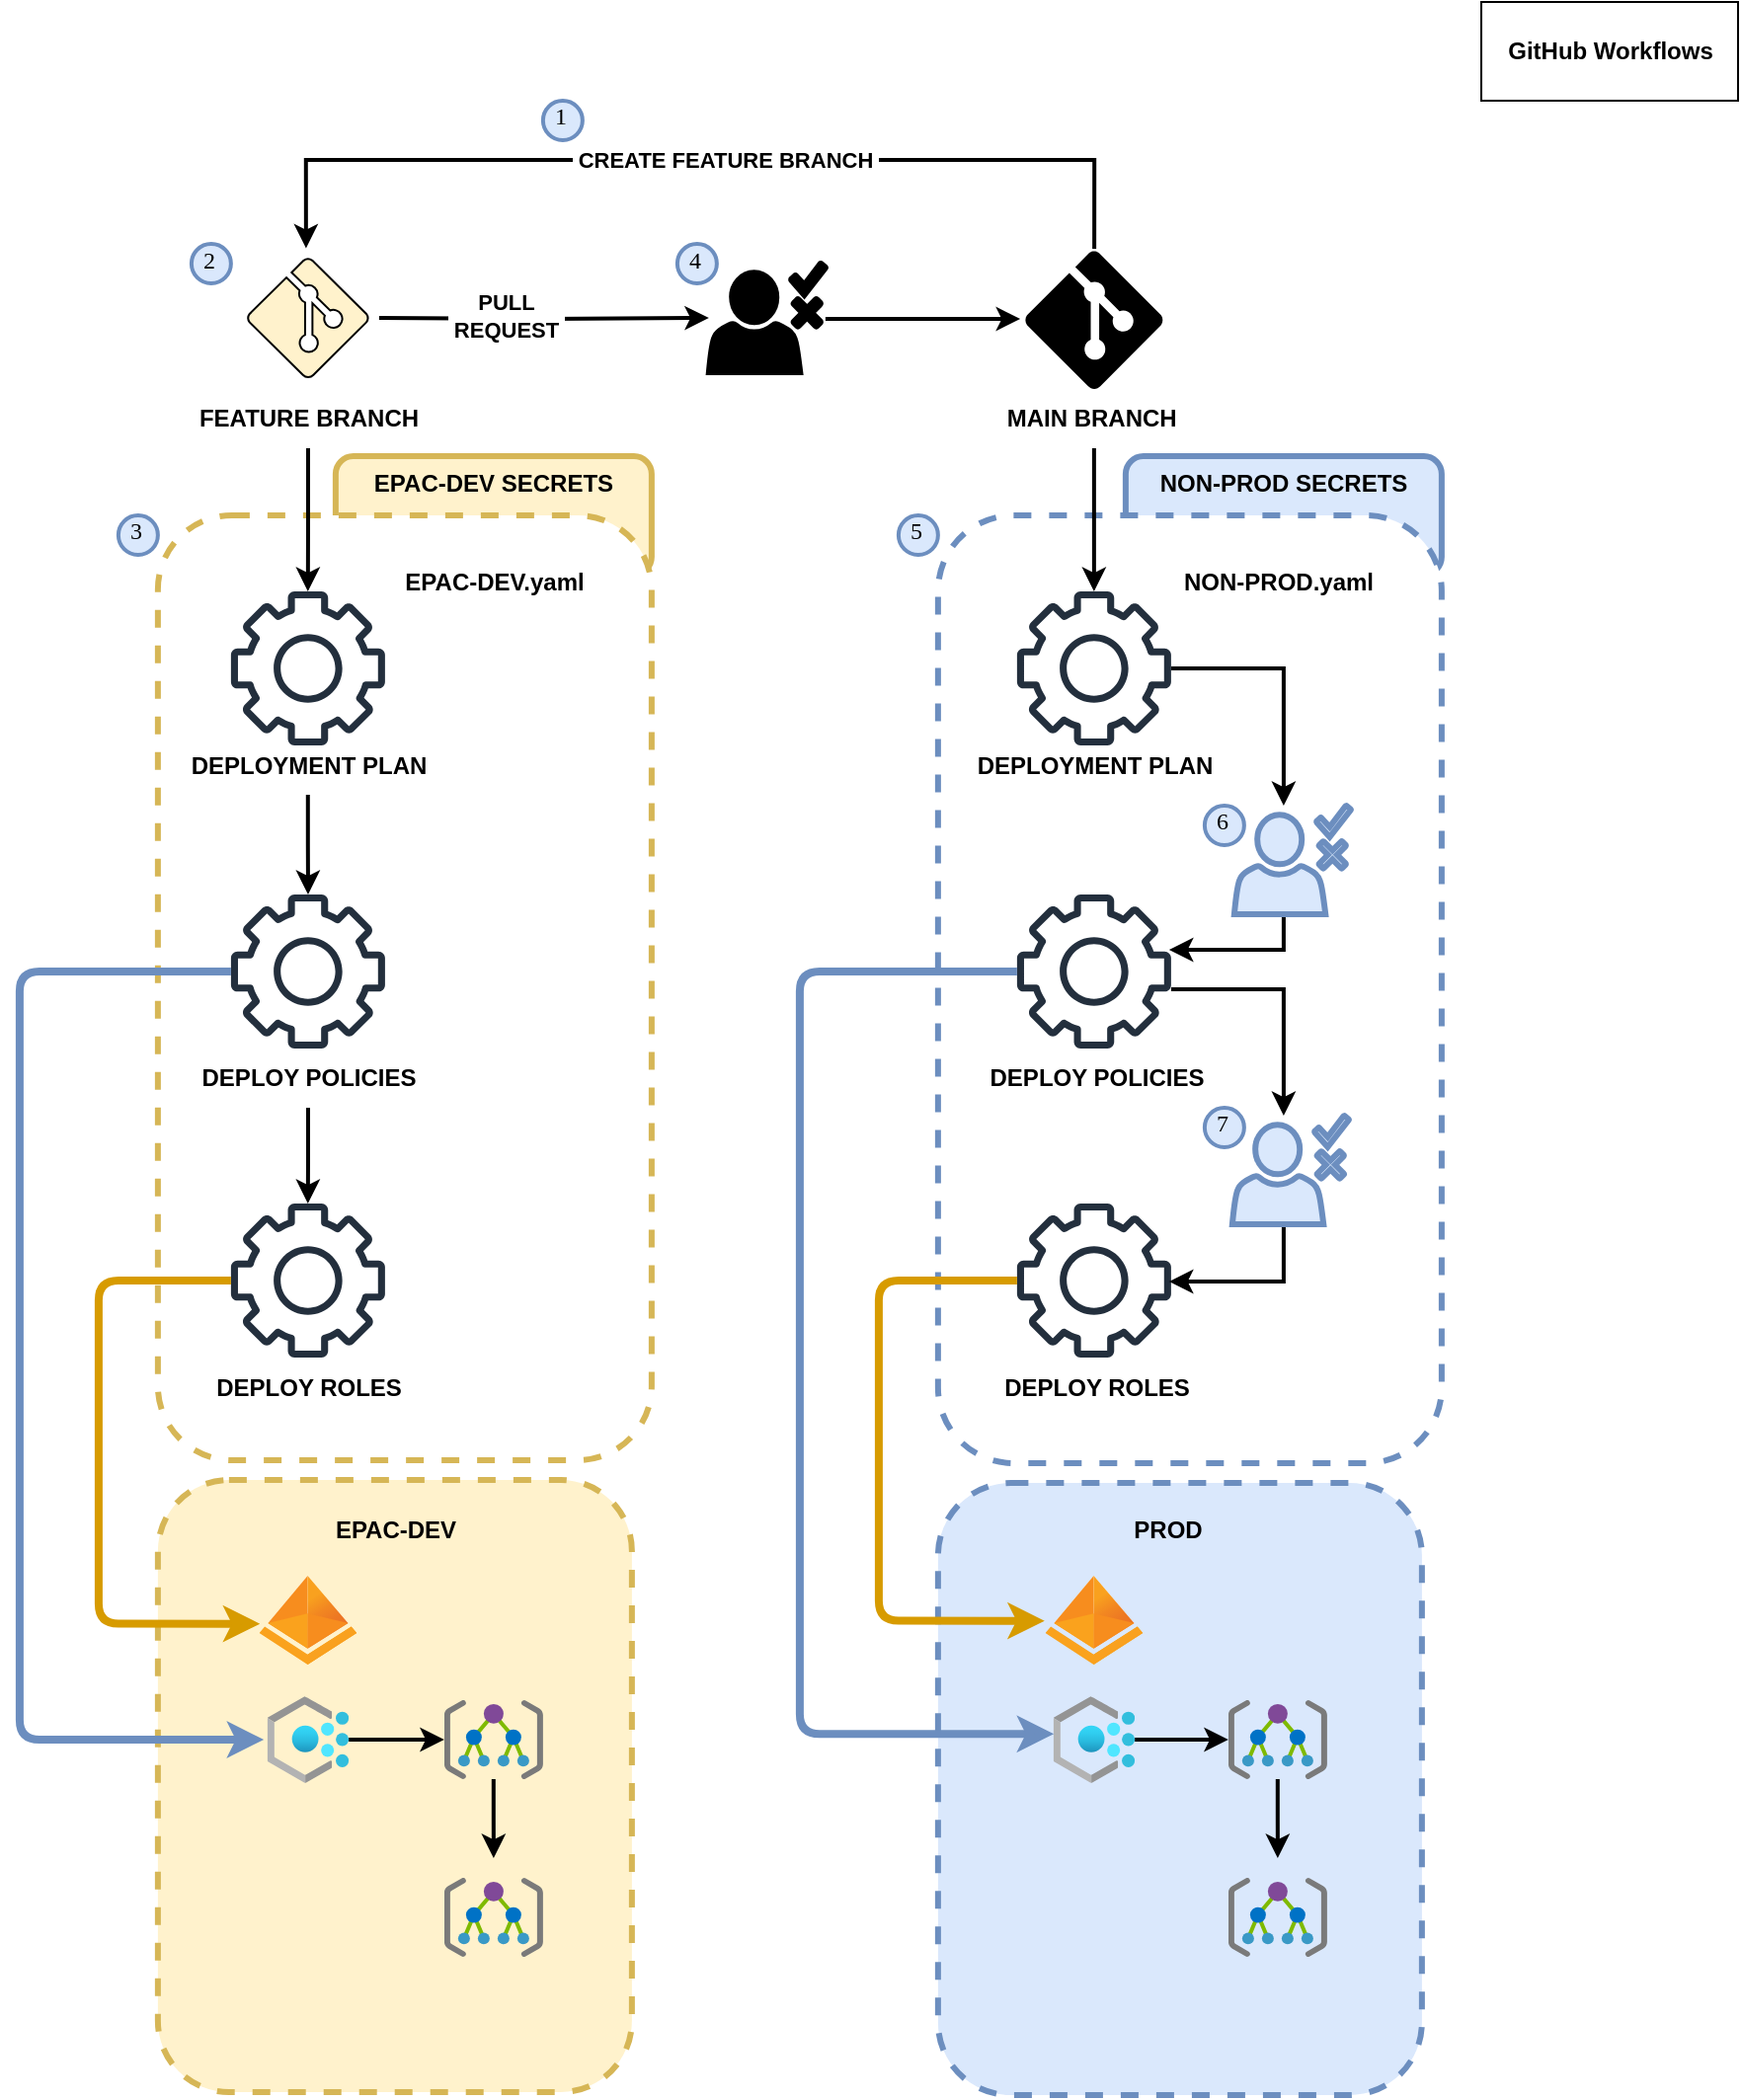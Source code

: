 <mxfile version="22.1.21" type="device">
  <diagram name="Page-1" id="NMu3giHxHK7r9NyFVSxe">
    <mxGraphModel dx="3224" dy="1099" grid="1" gridSize="10" guides="1" tooltips="1" connect="1" arrows="1" fold="1" page="1" pageScale="1" pageWidth="600" pageHeight="1400" math="0" shadow="0">
      <root>
        <mxCell id="0" />
        <mxCell id="1" parent="0" />
        <mxCell id="vLru8NQ861OufT4AUq3t-5" value="&lt;b&gt;NON-PROD SECRETS&lt;/b&gt;" style="rounded=1;whiteSpace=wrap;html=1;verticalAlign=top;fillColor=#dae8fc;strokeColor=#6c8ebf;strokeWidth=3;" parent="1" vertex="1">
          <mxGeometry x="-500.06" y="250" width="160" height="60" as="geometry" />
        </mxCell>
        <mxCell id="vLru8NQ861OufT4AUq3t-3" value="&lt;b&gt;EPAC-DEV SECRETS&lt;/b&gt;" style="rounded=1;whiteSpace=wrap;html=1;verticalAlign=top;fillColor=#fff2cc;strokeColor=#d6b656;strokeWidth=3;" parent="1" vertex="1">
          <mxGeometry x="-900.06" y="250" width="160" height="60" as="geometry" />
        </mxCell>
        <mxCell id="Mi3rkG1x4x0M8-Ud2lEk-49" value="" style="rounded=1;whiteSpace=wrap;html=1;fillColor=default;strokeColor=#6c8ebf;dashed=1;strokeWidth=3;" parent="1" vertex="1">
          <mxGeometry x="-595.06" y="280" width="255" height="480" as="geometry" />
        </mxCell>
        <mxCell id="Mi3rkG1x4x0M8-Ud2lEk-67" value="" style="sketch=0;outlineConnect=0;fontColor=#232F3E;gradientColor=none;fillColor=#232F3D;strokeColor=none;dashed=0;verticalLabelPosition=bottom;verticalAlign=top;align=center;html=1;fontSize=12;fontStyle=0;aspect=fixed;pointerEvents=1;shape=mxgraph.aws4.gear;" parent="1" vertex="1">
          <mxGeometry x="-555.06" y="628.5" width="78" height="78" as="geometry" />
        </mxCell>
        <mxCell id="Mi3rkG1x4x0M8-Ud2lEk-12" value="" style="rounded=1;whiteSpace=wrap;html=1;fillColor=default;strokeColor=#d6b656;dashed=1;strokeWidth=3;" parent="1" vertex="1">
          <mxGeometry x="-990.06" y="280" width="250" height="478.5" as="geometry" />
        </mxCell>
        <mxCell id="Mi3rkG1x4x0M8-Ud2lEk-139" style="edgeStyle=orthogonalEdgeStyle;rounded=0;orthogonalLoop=1;jettySize=auto;html=1;strokeWidth=2;" parent="1" target="Mi3rkG1x4x0M8-Ud2lEk-76" edge="1">
          <mxGeometry relative="1" as="geometry">
            <mxPoint x="-878.05" y="180" as="sourcePoint" />
          </mxGeometry>
        </mxCell>
        <mxCell id="Mi3rkG1x4x0M8-Ud2lEk-140" value="PULL&lt;br&gt;&amp;nbsp;REQUEST&amp;nbsp;" style="edgeLabel;html=1;align=center;verticalAlign=middle;resizable=0;points=[];fontStyle=1;spacing=4;spacingRight=6;spacingTop=0;" parent="Mi3rkG1x4x0M8-Ud2lEk-139" vertex="1" connectable="0">
          <mxGeometry x="-0.2" y="2" relative="1" as="geometry">
            <mxPoint as="offset" />
          </mxGeometry>
        </mxCell>
        <mxCell id="Mi3rkG1x4x0M8-Ud2lEk-141" style="edgeStyle=orthogonalEdgeStyle;rounded=0;orthogonalLoop=1;jettySize=auto;html=1;strokeWidth=2;" parent="1" source="Mi3rkG1x4x0M8-Ud2lEk-3" target="Mi3rkG1x4x0M8-Ud2lEk-54" edge="1">
          <mxGeometry relative="1" as="geometry" />
        </mxCell>
        <mxCell id="Mi3rkG1x4x0M8-Ud2lEk-3" value="MAIN BRANCH&amp;nbsp;" style="text;html=1;align=center;verticalAlign=middle;resizable=0;points=[];autosize=1;strokeColor=none;fillColor=none;fontStyle=1" parent="1" vertex="1">
          <mxGeometry x="-571.06" y="216" width="110" height="30" as="geometry" />
        </mxCell>
        <mxCell id="Mi3rkG1x4x0M8-Ud2lEk-5" value="1" style="ellipse;whiteSpace=wrap;html=1;aspect=fixed;strokeWidth=2;fontFamily=Tahoma;spacingBottom=4;spacingRight=2;strokeColor=#6c8ebf;fillColor=#dae8fc;" parent="1" vertex="1">
          <mxGeometry x="-795.06" y="70" width="20" height="20" as="geometry" />
        </mxCell>
        <mxCell id="Mi3rkG1x4x0M8-Ud2lEk-138" style="edgeStyle=orthogonalEdgeStyle;rounded=0;orthogonalLoop=1;jettySize=auto;html=1;strokeWidth=2;" parent="1" source="Mi3rkG1x4x0M8-Ud2lEk-6" target="Mi3rkG1x4x0M8-Ud2lEk-8" edge="1">
          <mxGeometry relative="1" as="geometry" />
        </mxCell>
        <mxCell id="Mi3rkG1x4x0M8-Ud2lEk-6" value="FEATURE BRANCH" style="text;html=1;align=center;verticalAlign=middle;resizable=0;points=[];autosize=1;strokeColor=none;fillColor=none;fontStyle=1" parent="1" vertex="1">
          <mxGeometry x="-979.04" y="216" width="130" height="30" as="geometry" />
        </mxCell>
        <mxCell id="Mi3rkG1x4x0M8-Ud2lEk-8" value="" style="sketch=0;outlineConnect=0;fontColor=#232F3E;gradientColor=none;fillColor=#232F3D;strokeColor=none;dashed=0;verticalLabelPosition=bottom;verticalAlign=top;align=center;html=1;fontSize=12;fontStyle=0;aspect=fixed;pointerEvents=1;shape=mxgraph.aws4.gear;" parent="1" vertex="1">
          <mxGeometry x="-953.06" y="318.5" width="78" height="78" as="geometry" />
        </mxCell>
        <mxCell id="Mi3rkG1x4x0M8-Ud2lEk-13" value="" style="sketch=0;outlineConnect=0;fontColor=#232F3E;gradientColor=none;fillColor=#232F3D;strokeColor=none;dashed=0;verticalLabelPosition=bottom;verticalAlign=top;align=center;html=1;fontSize=12;fontStyle=0;aspect=fixed;pointerEvents=1;shape=mxgraph.aws4.gear;" parent="1" vertex="1">
          <mxGeometry x="-953.05" y="472" width="78" height="78" as="geometry" />
        </mxCell>
        <mxCell id="Mi3rkG1x4x0M8-Ud2lEk-17" value="" style="rounded=1;whiteSpace=wrap;html=1;fillColor=#fff2cc;strokeColor=#d6b656;dashed=1;strokeWidth=3;fillStyle=auto;" parent="1" vertex="1">
          <mxGeometry x="-990.06" y="768.5" width="240" height="310" as="geometry" />
        </mxCell>
        <mxCell id="Mi3rkG1x4x0M8-Ud2lEk-122" value="" style="edgeStyle=orthogonalEdgeStyle;rounded=0;orthogonalLoop=1;jettySize=auto;html=1;strokeWidth=2;" parent="1" source="Mi3rkG1x4x0M8-Ud2lEk-18" target="Mi3rkG1x4x0M8-Ud2lEk-20" edge="1">
          <mxGeometry relative="1" as="geometry" />
        </mxCell>
        <mxCell id="Mi3rkG1x4x0M8-Ud2lEk-18" value="" style="image;aspect=fixed;html=1;points=[];align=center;fontSize=12;image=img/lib/azure2/management_governance/Policy.svg;" parent="1" vertex="1">
          <mxGeometry x="-934.67" y="878" width="41.25" height="44" as="geometry" />
        </mxCell>
        <mxCell id="Mi3rkG1x4x0M8-Ud2lEk-27" style="edgeStyle=orthogonalEdgeStyle;rounded=0;orthogonalLoop=1;jettySize=auto;html=1;strokeWidth=2;" parent="1" source="Mi3rkG1x4x0M8-Ud2lEk-20" edge="1">
          <mxGeometry relative="1" as="geometry">
            <mxPoint x="-820.06" y="960" as="targetPoint" />
          </mxGeometry>
        </mxCell>
        <mxCell id="Mi3rkG1x4x0M8-Ud2lEk-20" value="" style="image;sketch=0;aspect=fixed;html=1;points=[];align=center;fontSize=12;image=img/lib/mscae/Management_Groups.svg;" parent="1" vertex="1">
          <mxGeometry x="-845.06" y="880" width="50" height="40" as="geometry" />
        </mxCell>
        <mxCell id="Mi3rkG1x4x0M8-Ud2lEk-21" value="" style="image;sketch=0;aspect=fixed;html=1;points=[];align=center;fontSize=12;image=img/lib/mscae/Management_Groups.svg;" parent="1" vertex="1">
          <mxGeometry x="-845.06" y="970" width="50" height="40" as="geometry" />
        </mxCell>
        <mxCell id="Mi3rkG1x4x0M8-Ud2lEk-30" value="" style="sketch=0;outlineConnect=0;fontColor=#232F3E;gradientColor=none;fillColor=#232F3D;strokeColor=none;dashed=0;verticalLabelPosition=bottom;verticalAlign=top;align=center;html=1;fontSize=12;fontStyle=0;aspect=fixed;pointerEvents=1;shape=mxgraph.aws4.gear;" parent="1" vertex="1">
          <mxGeometry x="-953.06" y="628.5" width="78" height="78" as="geometry" />
        </mxCell>
        <mxCell id="Mi3rkG1x4x0M8-Ud2lEk-38" value="2" style="ellipse;whiteSpace=wrap;html=1;aspect=fixed;strokeWidth=2;fontFamily=Tahoma;spacingBottom=4;spacingRight=2;strokeColor=#6c8ebf;fillColor=#dae8fc;" parent="1" vertex="1">
          <mxGeometry x="-973.06" y="142.5" width="20" height="20" as="geometry" />
        </mxCell>
        <mxCell id="Mi3rkG1x4x0M8-Ud2lEk-39" value="3" style="ellipse;whiteSpace=wrap;html=1;aspect=fixed;strokeWidth=2;fontFamily=Tahoma;spacingBottom=4;spacingRight=2;strokeColor=#6c8ebf;fillColor=#dae8fc;align=center;" parent="1" vertex="1">
          <mxGeometry x="-1010.06" y="280" width="20" height="20" as="geometry" />
        </mxCell>
        <mxCell id="Mi3rkG1x4x0M8-Ud2lEk-44" value="&lt;p&gt;&lt;b&gt;EPAC-DEV.yaml&lt;/b&gt;&lt;/p&gt;" style="text;html=1;align=center;verticalAlign=middle;resizable=0;points=[];autosize=1;strokeColor=none;fillColor=none;labelBackgroundColor=default;" parent="1" vertex="1">
          <mxGeometry x="-875.06" y="288.5" width="110" height="50" as="geometry" />
        </mxCell>
        <mxCell id="Mi3rkG1x4x0M8-Ud2lEk-111" style="edgeStyle=orthogonalEdgeStyle;rounded=0;orthogonalLoop=1;jettySize=auto;html=1;strokeWidth=2;" parent="1" source="Mi3rkG1x4x0M8-Ud2lEk-45" target="Mi3rkG1x4x0M8-Ud2lEk-13" edge="1">
          <mxGeometry relative="1" as="geometry" />
        </mxCell>
        <mxCell id="Mi3rkG1x4x0M8-Ud2lEk-45" value="DEPLOYMENT PLAN" style="text;html=1;align=center;verticalAlign=middle;resizable=0;points=[];autosize=1;strokeColor=none;fillColor=none;fontStyle=1" parent="1" vertex="1">
          <mxGeometry x="-984.06" y="391.5" width="140" height="30" as="geometry" />
        </mxCell>
        <mxCell id="Mi3rkG1x4x0M8-Ud2lEk-110" style="edgeStyle=orthogonalEdgeStyle;rounded=0;orthogonalLoop=1;jettySize=auto;html=1;strokeWidth=2;" parent="1" source="Mi3rkG1x4x0M8-Ud2lEk-46" target="Mi3rkG1x4x0M8-Ud2lEk-30" edge="1">
          <mxGeometry relative="1" as="geometry" />
        </mxCell>
        <mxCell id="Mi3rkG1x4x0M8-Ud2lEk-46" value="DEPLOY POLICIES" style="text;html=1;align=center;verticalAlign=middle;resizable=0;points=[];autosize=1;strokeColor=none;fillColor=none;fontStyle=1" parent="1" vertex="1">
          <mxGeometry x="-979.05" y="550" width="130" height="30" as="geometry" />
        </mxCell>
        <mxCell id="Mi3rkG1x4x0M8-Ud2lEk-51" style="edgeStyle=orthogonalEdgeStyle;rounded=0;orthogonalLoop=1;jettySize=auto;html=1;strokeWidth=2;" parent="1" source="Mi3rkG1x4x0M8-Ud2lEk-52" edge="1">
          <mxGeometry relative="1" as="geometry">
            <mxPoint x="-478.06" y="500.0" as="targetPoint" />
            <Array as="points">
              <mxPoint x="-420.06" y="500" />
            </Array>
          </mxGeometry>
        </mxCell>
        <mxCell id="Mi3rkG1x4x0M8-Ud2lEk-52" value="" style="sketch=0;pointerEvents=1;shadow=0;dashed=0;html=1;strokeColor=#6c8ebf;fillColor=#dae8fc;labelPosition=center;verticalLabelPosition=bottom;verticalAlign=top;outlineConnect=0;align=center;shape=mxgraph.office.users.approver;strokeWidth=3;" parent="1" vertex="1">
          <mxGeometry x="-445.06" y="427" width="59" height="55" as="geometry" />
        </mxCell>
        <mxCell id="Mi3rkG1x4x0M8-Ud2lEk-148" style="edgeStyle=orthogonalEdgeStyle;rounded=0;orthogonalLoop=1;jettySize=auto;html=1;strokeWidth=2;" parent="1" source="Mi3rkG1x4x0M8-Ud2lEk-54" target="Mi3rkG1x4x0M8-Ud2lEk-52" edge="1">
          <mxGeometry relative="1" as="geometry">
            <Array as="points">
              <mxPoint x="-420.06" y="358" />
            </Array>
          </mxGeometry>
        </mxCell>
        <mxCell id="Mi3rkG1x4x0M8-Ud2lEk-146" style="edgeStyle=orthogonalEdgeStyle;rounded=0;orthogonalLoop=1;jettySize=auto;html=1;strokeWidth=2;" parent="1" source="Mi3rkG1x4x0M8-Ud2lEk-56" target="Mi3rkG1x4x0M8-Ud2lEk-58" edge="1">
          <mxGeometry relative="1" as="geometry">
            <Array as="points">
              <mxPoint x="-420.06" y="520" />
            </Array>
          </mxGeometry>
        </mxCell>
        <mxCell id="Mi3rkG1x4x0M8-Ud2lEk-56" value="" style="sketch=0;outlineConnect=0;fontColor=#232F3E;gradientColor=none;fillColor=#232F3D;strokeColor=none;dashed=0;verticalLabelPosition=bottom;verticalAlign=top;align=center;html=1;fontSize=12;fontStyle=0;aspect=fixed;pointerEvents=1;shape=mxgraph.aws4.gear;" parent="1" vertex="1">
          <mxGeometry x="-555.06" y="472" width="78" height="78" as="geometry" />
        </mxCell>
        <mxCell id="Mi3rkG1x4x0M8-Ud2lEk-57" style="edgeStyle=orthogonalEdgeStyle;rounded=0;orthogonalLoop=1;jettySize=auto;html=1;strokeWidth=2;" parent="1" source="Mi3rkG1x4x0M8-Ud2lEk-58" edge="1">
          <mxGeometry relative="1" as="geometry">
            <Array as="points">
              <mxPoint x="-420.06" y="668" />
            </Array>
            <mxPoint x="-478.06" y="668" as="targetPoint" />
          </mxGeometry>
        </mxCell>
        <mxCell id="Mi3rkG1x4x0M8-Ud2lEk-58" value="" style="sketch=0;pointerEvents=1;shadow=0;dashed=0;html=1;strokeColor=#6c8ebf;fillColor=#dae8fc;labelPosition=center;verticalLabelPosition=bottom;verticalAlign=top;outlineConnect=0;align=center;shape=mxgraph.office.users.approver;strokeWidth=3;" parent="1" vertex="1">
          <mxGeometry x="-446.06" y="584" width="59" height="55" as="geometry" />
        </mxCell>
        <mxCell id="Mi3rkG1x4x0M8-Ud2lEk-59" value="" style="rounded=1;whiteSpace=wrap;html=1;fillColor=#dae8fc;strokeColor=#6c8ebf;dashed=1;strokeWidth=3;fillStyle=auto;" parent="1" vertex="1">
          <mxGeometry x="-595.06" y="770" width="245" height="310" as="geometry" />
        </mxCell>
        <mxCell id="Mi3rkG1x4x0M8-Ud2lEk-72" value="&lt;p&gt;&lt;b&gt;NON-PROD.yaml&lt;/b&gt;&lt;/p&gt;" style="text;html=1;align=center;verticalAlign=middle;resizable=0;points=[];autosize=1;strokeColor=none;fillColor=default;labelBackgroundColor=default;" parent="1" vertex="1">
          <mxGeometry x="-483.06" y="288.5" width="120" height="50" as="geometry" />
        </mxCell>
        <mxCell id="Mi3rkG1x4x0M8-Ud2lEk-73" value="DEPLOYMENT PLAN" style="text;html=1;align=center;verticalAlign=middle;resizable=0;points=[];autosize=1;strokeColor=none;fillColor=none;fontStyle=1" parent="1" vertex="1">
          <mxGeometry x="-586.06" y="392" width="140" height="30" as="geometry" />
        </mxCell>
        <mxCell id="Mi3rkG1x4x0M8-Ud2lEk-74" value="DEPLOY POLICIES" style="text;html=1;align=center;verticalAlign=middle;resizable=0;points=[];autosize=1;strokeColor=none;fillColor=none;fontStyle=1" parent="1" vertex="1">
          <mxGeometry x="-580.06" y="550" width="130" height="30" as="geometry" />
        </mxCell>
        <mxCell id="Mi3rkG1x4x0M8-Ud2lEk-81" value="4" style="ellipse;whiteSpace=wrap;html=1;aspect=fixed;strokeWidth=2;fontFamily=Tahoma;spacingBottom=4;spacingRight=2;strokeColor=#6c8ebf;fillColor=#dae8fc;" parent="1" vertex="1">
          <mxGeometry x="-727.06" y="142.5" width="20" height="20" as="geometry" />
        </mxCell>
        <mxCell id="Mi3rkG1x4x0M8-Ud2lEk-82" value="5" style="ellipse;whiteSpace=wrap;html=1;aspect=fixed;strokeWidth=2;fontFamily=Tahoma;spacingBottom=4;spacingRight=2;strokeColor=#6c8ebf;fillColor=#dae8fc;" parent="1" vertex="1">
          <mxGeometry x="-615.06" y="280" width="20" height="20" as="geometry" />
        </mxCell>
        <mxCell id="Mi3rkG1x4x0M8-Ud2lEk-83" value="6" style="ellipse;whiteSpace=wrap;html=1;aspect=fixed;strokeWidth=2;fontFamily=Tahoma;spacingBottom=4;spacingRight=2;strokeColor=#6c8ebf;fillColor=#dae8fc;" parent="1" vertex="1">
          <mxGeometry x="-460.06" y="427" width="20" height="20" as="geometry" />
        </mxCell>
        <mxCell id="Mi3rkG1x4x0M8-Ud2lEk-84" value="7" style="ellipse;whiteSpace=wrap;html=1;aspect=fixed;strokeWidth=2;fontFamily=Tahoma;spacingBottom=4;spacingRight=2;strokeColor=#6c8ebf;fillColor=#dae8fc;" parent="1" vertex="1">
          <mxGeometry x="-460.06" y="580" width="20" height="20" as="geometry" />
        </mxCell>
        <mxCell id="Mi3rkG1x4x0M8-Ud2lEk-85" value="&lt;p&gt;&lt;b&gt;EPAC-DEV&lt;/b&gt;&lt;/p&gt;" style="text;html=1;align=center;verticalAlign=middle;resizable=0;points=[];autosize=1;strokeColor=none;fillColor=none;labelBackgroundColor=none;" parent="1" vertex="1">
          <mxGeometry x="-910.06" y="768.5" width="80" height="50" as="geometry" />
        </mxCell>
        <mxCell id="Mi3rkG1x4x0M8-Ud2lEk-91" value="&lt;p&gt;&lt;b&gt;GitHub Workflows&lt;/b&gt;&lt;/p&gt;" style="text;html=1;align=center;verticalAlign=middle;resizable=0;points=[];autosize=1;strokeColor=#000000;fillColor=none;labelBackgroundColor=default;" parent="1" vertex="1">
          <mxGeometry x="-320.0" y="20" width="130" height="50" as="geometry" />
        </mxCell>
        <mxCell id="Mi3rkG1x4x0M8-Ud2lEk-144" style="edgeStyle=orthogonalEdgeStyle;rounded=0;orthogonalLoop=1;jettySize=auto;html=1;strokeWidth=2;" parent="1" source="Mi3rkG1x4x0M8-Ud2lEk-76" edge="1">
          <mxGeometry relative="1" as="geometry">
            <mxPoint x="-553.44" y="180.529" as="targetPoint" />
            <Array as="points">
              <mxPoint x="-600.06" y="180" />
            </Array>
          </mxGeometry>
        </mxCell>
        <mxCell id="Mi3rkG1x4x0M8-Ud2lEk-76" value="" style="sketch=0;pointerEvents=1;shadow=0;dashed=0;html=1;strokeColor=#000000;fillColor=#000000;labelPosition=center;verticalLabelPosition=bottom;verticalAlign=top;outlineConnect=0;align=center;shape=mxgraph.office.users.approver;strokeWidth=3;" parent="1" vertex="1">
          <mxGeometry x="-711.06" y="152.48" width="59" height="55" as="geometry" />
        </mxCell>
        <mxCell id="Mi3rkG1x4x0M8-Ud2lEk-115" style="edgeStyle=orthogonalEdgeStyle;rounded=0;orthogonalLoop=1;jettySize=auto;html=1;entryX=0.486;entryY=-0.018;entryDx=0;entryDy=0;entryPerimeter=0;strokeWidth=2;" parent="1" edge="1">
          <mxGeometry relative="1" as="geometry">
            <mxPoint x="-515.935" y="145" as="sourcePoint" />
            <mxPoint x="-915.058" y="144.704" as="targetPoint" />
            <Array as="points">
              <mxPoint x="-516" y="100" />
              <mxPoint x="-915" y="100" />
            </Array>
          </mxGeometry>
        </mxCell>
        <mxCell id="Mi3rkG1x4x0M8-Ud2lEk-116" value="&lt;b style=&quot;border-color: var(--border-color);&quot;&gt;&amp;nbsp;CREATE FEATURE BRANCH&amp;nbsp;&lt;/b&gt;" style="edgeLabel;html=1;align=center;verticalAlign=middle;resizable=0;points=[];" parent="Mi3rkG1x4x0M8-Ud2lEk-115" vertex="1" connectable="0">
          <mxGeometry x="-0.049" relative="1" as="geometry">
            <mxPoint as="offset" />
          </mxGeometry>
        </mxCell>
        <mxCell id="Mi3rkG1x4x0M8-Ud2lEk-117" value="" style="image;aspect=fixed;html=1;points=[];align=center;fontSize=12;image=img/lib/azure2/identity/Azure_AD_Identity_Protection.svg;" parent="1" vertex="1">
          <mxGeometry x="-938.72" y="817" width="49.35" height="45" as="geometry" />
        </mxCell>
        <mxCell id="Mi3rkG1x4x0M8-Ud2lEk-120" style="edgeStyle=orthogonalEdgeStyle;rounded=1;orthogonalLoop=1;jettySize=auto;html=1;entryX=0.007;entryY=0.541;entryDx=0;entryDy=0;entryPerimeter=0;fillColor=#ffe6cc;strokeColor=#d79b00;strokeWidth=4;" parent="1" source="Mi3rkG1x4x0M8-Ud2lEk-30" target="Mi3rkG1x4x0M8-Ud2lEk-117" edge="1">
          <mxGeometry relative="1" as="geometry">
            <Array as="points">
              <mxPoint x="-1020.06" y="668" />
              <mxPoint x="-1020.06" y="841" />
            </Array>
          </mxGeometry>
        </mxCell>
        <mxCell id="Mi3rkG1x4x0M8-Ud2lEk-123" style="edgeStyle=orthogonalEdgeStyle;rounded=1;orthogonalLoop=1;jettySize=auto;html=1;entryX=-0.042;entryY=0.5;entryDx=0;entryDy=0;entryPerimeter=0;fillColor=#dae8fc;strokeColor=#6c8ebf;strokeWidth=4;" parent="1" source="Mi3rkG1x4x0M8-Ud2lEk-13" target="Mi3rkG1x4x0M8-Ud2lEk-18" edge="1">
          <mxGeometry relative="1" as="geometry">
            <Array as="points">
              <mxPoint x="-1060.06" y="511" />
              <mxPoint x="-1060.06" y="900" />
            </Array>
          </mxGeometry>
        </mxCell>
        <mxCell id="Mi3rkG1x4x0M8-Ud2lEk-124" value="" style="edgeStyle=orthogonalEdgeStyle;rounded=0;orthogonalLoop=1;jettySize=auto;html=1;strokeWidth=2;" parent="1" source="Mi3rkG1x4x0M8-Ud2lEk-125" target="Mi3rkG1x4x0M8-Ud2lEk-127" edge="1">
          <mxGeometry relative="1" as="geometry" />
        </mxCell>
        <mxCell id="Mi3rkG1x4x0M8-Ud2lEk-125" value="" style="image;aspect=fixed;html=1;points=[];align=center;fontSize=12;image=img/lib/azure2/management_governance/Policy.svg;" parent="1" vertex="1">
          <mxGeometry x="-536.67" y="878" width="41.25" height="44" as="geometry" />
        </mxCell>
        <mxCell id="Mi3rkG1x4x0M8-Ud2lEk-126" style="edgeStyle=orthogonalEdgeStyle;rounded=0;orthogonalLoop=1;jettySize=auto;html=1;strokeWidth=2;" parent="1" source="Mi3rkG1x4x0M8-Ud2lEk-127" edge="1">
          <mxGeometry relative="1" as="geometry">
            <mxPoint x="-423.06" y="960" as="targetPoint" />
          </mxGeometry>
        </mxCell>
        <mxCell id="Mi3rkG1x4x0M8-Ud2lEk-127" value="" style="image;sketch=0;aspect=fixed;html=1;points=[];align=center;fontSize=12;image=img/lib/mscae/Management_Groups.svg;" parent="1" vertex="1">
          <mxGeometry x="-448.06" y="880" width="50" height="40" as="geometry" />
        </mxCell>
        <mxCell id="Mi3rkG1x4x0M8-Ud2lEk-128" value="" style="image;sketch=0;aspect=fixed;html=1;points=[];align=center;fontSize=12;image=img/lib/mscae/Management_Groups.svg;" parent="1" vertex="1">
          <mxGeometry x="-448.06" y="970" width="50" height="40" as="geometry" />
        </mxCell>
        <mxCell id="Mi3rkG1x4x0M8-Ud2lEk-129" value="&lt;p&gt;&lt;b&gt;PROD&lt;/b&gt;&lt;/p&gt;" style="text;html=1;align=center;verticalAlign=middle;resizable=0;points=[];autosize=1;strokeColor=none;fillColor=none;labelBackgroundColor=none;" parent="1" vertex="1">
          <mxGeometry x="-508.56" y="768.5" width="60" height="50" as="geometry" />
        </mxCell>
        <mxCell id="Mi3rkG1x4x0M8-Ud2lEk-130" value="" style="image;aspect=fixed;html=1;points=[];align=center;fontSize=12;image=img/lib/azure2/identity/Azure_AD_Identity_Protection.svg;imageBackground=none;" parent="1" vertex="1">
          <mxGeometry x="-540.72" y="817" width="49.35" height="45" as="geometry" />
        </mxCell>
        <mxCell id="Mi3rkG1x4x0M8-Ud2lEk-133" style="edgeStyle=orthogonalEdgeStyle;rounded=1;orthogonalLoop=1;jettySize=auto;html=1;entryX=0.006;entryY=0.434;entryDx=0;entryDy=0;entryPerimeter=0;fillColor=#dae8fc;strokeColor=#6c8ebf;strokeWidth=4;" parent="1" source="Mi3rkG1x4x0M8-Ud2lEk-56" target="Mi3rkG1x4x0M8-Ud2lEk-125" edge="1">
          <mxGeometry relative="1" as="geometry">
            <Array as="points">
              <mxPoint x="-665.06" y="511" />
              <mxPoint x="-665.06" y="897" />
            </Array>
          </mxGeometry>
        </mxCell>
        <mxCell id="Mi3rkG1x4x0M8-Ud2lEk-134" style="edgeStyle=orthogonalEdgeStyle;rounded=1;orthogonalLoop=1;jettySize=auto;html=1;entryX=-0.008;entryY=0.507;entryDx=0;entryDy=0;entryPerimeter=0;fillColor=#ffe6cc;strokeColor=#d79b00;strokeWidth=4;" parent="1" source="Mi3rkG1x4x0M8-Ud2lEk-67" target="Mi3rkG1x4x0M8-Ud2lEk-130" edge="1">
          <mxGeometry relative="1" as="geometry">
            <Array as="points">
              <mxPoint x="-625.06" y="667" />
              <mxPoint x="-625.06" y="840" />
            </Array>
          </mxGeometry>
        </mxCell>
        <mxCell id="Mi3rkG1x4x0M8-Ud2lEk-135" value="DEPLOY ROLES" style="text;html=1;align=center;verticalAlign=middle;resizable=0;points=[];autosize=1;strokeColor=none;fillColor=none;fontStyle=1" parent="1" vertex="1">
          <mxGeometry x="-575.06" y="706.5" width="120" height="30" as="geometry" />
        </mxCell>
        <mxCell id="Mi3rkG1x4x0M8-Ud2lEk-136" value="DEPLOY ROLES" style="text;html=1;align=center;verticalAlign=middle;resizable=0;points=[];autosize=1;strokeColor=none;fillColor=none;fontStyle=1" parent="1" vertex="1">
          <mxGeometry x="-974.04" y="706.5" width="120" height="30" as="geometry" />
        </mxCell>
        <mxCell id="Mi3rkG1x4x0M8-Ud2lEk-54" value="" style="sketch=0;outlineConnect=0;fontColor=#232F3E;gradientColor=none;fillColor=#232F3D;strokeColor=none;dashed=0;verticalLabelPosition=bottom;verticalAlign=top;align=center;html=1;fontSize=12;fontStyle=0;aspect=fixed;pointerEvents=1;shape=mxgraph.aws4.gear;" parent="1" vertex="1">
          <mxGeometry x="-555.06" y="318.5" width="78" height="78" as="geometry" />
        </mxCell>
        <mxCell id="sZAbMWU0wtMR0YukKPG3-1" value="" style="verticalLabelPosition=bottom;html=1;verticalAlign=top;align=center;strokeColor=none;fillColor=#000000;shape=mxgraph.azure.git_repository;" vertex="1" parent="1">
          <mxGeometry x="-551.06" y="146" width="70" height="70" as="geometry" />
        </mxCell>
        <mxCell id="sZAbMWU0wtMR0YukKPG3-88" value="" style="verticalLabelPosition=bottom;html=1;verticalAlign=top;align=center;strokeColor=#000000;fillColor=#fff2cc;shape=mxgraph.azure.git_repository;" vertex="1" parent="1">
          <mxGeometry x="-944.54" y="149.97" width="60.96" height="60.02" as="geometry" />
        </mxCell>
      </root>
    </mxGraphModel>
  </diagram>
</mxfile>
